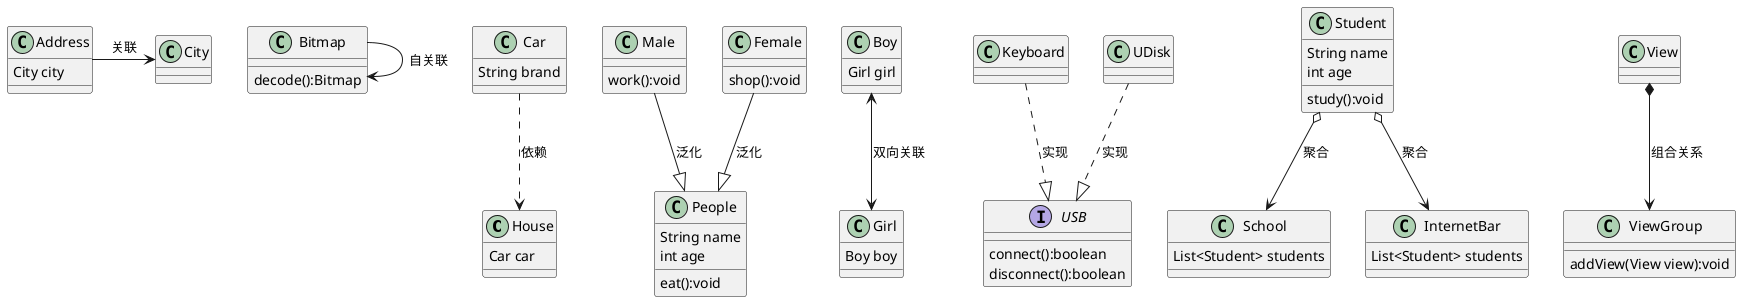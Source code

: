 @startuml

class House{
Car car
}

class Car{
String brand
}

Car ..> House:依赖


class People{
   String name
   int age
   eat():void
}

class Male{
work():void
}

class Female{
shop():void
}

Male--|>People : 泛化
Female--|>People: 泛化


class Address{
City city
}

class City{
}

Address->City:关联

class Boy{
Girl girl
}

class Girl{
Boy boy
}

Boy<-->Girl:双向关联

class Bitmap{
decode():Bitmap
}

Bitmap->Bitmap:自关联

interface USB{
connect():boolean
disconnect():boolean
}

class Keyboard{
}

Keyboard..|>USB : 实现

class UDisk{
}

UDisk..|>USB:实现


class Student{
String name
int age
study():void
}

class School{
List<Student> students
}

Student o-->School : 聚合

class InternetBar{
List<Student> students
}

Student o-->InternetBar:聚合

class View{
}

class ViewGroup{
addView(View view):void
}

View*-->ViewGroup:组合关系









@enduml